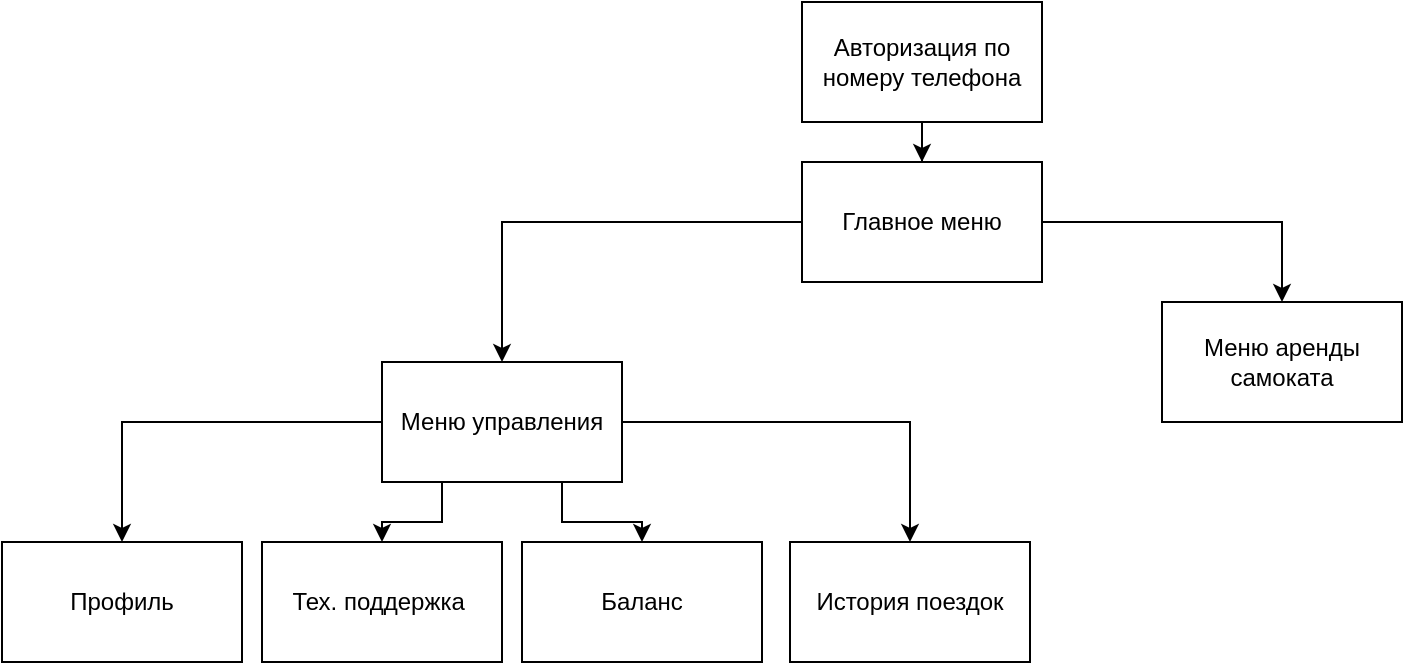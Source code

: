<mxfile version="22.1.2" type="github">
  <diagram name="Страница — 1" id="AJV-fSB4lBGNFQMtYqea">
    <mxGraphModel dx="1646" dy="455" grid="1" gridSize="10" guides="1" tooltips="1" connect="1" arrows="1" fold="1" page="1" pageScale="1" pageWidth="827" pageHeight="1169" math="0" shadow="0">
      <root>
        <mxCell id="0" />
        <mxCell id="1" parent="0" />
        <mxCell id="RflPQ-M5wOlGr6fXlBsH-3" style="edgeStyle=orthogonalEdgeStyle;rounded=0;orthogonalLoop=1;jettySize=auto;html=1;entryX=0.5;entryY=0;entryDx=0;entryDy=0;" edge="1" parent="1" source="RflPQ-M5wOlGr6fXlBsH-1" target="RflPQ-M5wOlGr6fXlBsH-2">
          <mxGeometry relative="1" as="geometry" />
        </mxCell>
        <mxCell id="RflPQ-M5wOlGr6fXlBsH-1" value="Авторизация по номеру телефона" style="rounded=0;whiteSpace=wrap;html=1;" vertex="1" parent="1">
          <mxGeometry x="380" y="240" width="120" height="60" as="geometry" />
        </mxCell>
        <mxCell id="RflPQ-M5wOlGr6fXlBsH-5" style="edgeStyle=orthogonalEdgeStyle;rounded=0;orthogonalLoop=1;jettySize=auto;html=1;entryX=0.5;entryY=0;entryDx=0;entryDy=0;" edge="1" parent="1" source="RflPQ-M5wOlGr6fXlBsH-2" target="RflPQ-M5wOlGr6fXlBsH-4">
          <mxGeometry relative="1" as="geometry" />
        </mxCell>
        <mxCell id="RflPQ-M5wOlGr6fXlBsH-16" style="edgeStyle=orthogonalEdgeStyle;rounded=0;orthogonalLoop=1;jettySize=auto;html=1;exitX=1;exitY=0.5;exitDx=0;exitDy=0;" edge="1" parent="1" source="RflPQ-M5wOlGr6fXlBsH-2" target="RflPQ-M5wOlGr6fXlBsH-15">
          <mxGeometry relative="1" as="geometry" />
        </mxCell>
        <mxCell id="RflPQ-M5wOlGr6fXlBsH-2" value="Главное меню" style="rounded=0;whiteSpace=wrap;html=1;" vertex="1" parent="1">
          <mxGeometry x="380" y="320" width="120" height="60" as="geometry" />
        </mxCell>
        <mxCell id="RflPQ-M5wOlGr6fXlBsH-10" style="edgeStyle=orthogonalEdgeStyle;rounded=0;orthogonalLoop=1;jettySize=auto;html=1;exitX=0;exitY=0.5;exitDx=0;exitDy=0;" edge="1" parent="1" source="RflPQ-M5wOlGr6fXlBsH-4" target="RflPQ-M5wOlGr6fXlBsH-7">
          <mxGeometry relative="1" as="geometry" />
        </mxCell>
        <mxCell id="RflPQ-M5wOlGr6fXlBsH-11" style="edgeStyle=orthogonalEdgeStyle;rounded=0;orthogonalLoop=1;jettySize=auto;html=1;exitX=0.25;exitY=1;exitDx=0;exitDy=0;" edge="1" parent="1" source="RflPQ-M5wOlGr6fXlBsH-4" target="RflPQ-M5wOlGr6fXlBsH-6">
          <mxGeometry relative="1" as="geometry" />
        </mxCell>
        <mxCell id="RflPQ-M5wOlGr6fXlBsH-12" style="edgeStyle=orthogonalEdgeStyle;rounded=0;orthogonalLoop=1;jettySize=auto;html=1;exitX=0.75;exitY=1;exitDx=0;exitDy=0;entryX=0.5;entryY=0;entryDx=0;entryDy=0;" edge="1" parent="1" source="RflPQ-M5wOlGr6fXlBsH-4" target="RflPQ-M5wOlGr6fXlBsH-8">
          <mxGeometry relative="1" as="geometry" />
        </mxCell>
        <mxCell id="RflPQ-M5wOlGr6fXlBsH-13" style="edgeStyle=orthogonalEdgeStyle;rounded=0;orthogonalLoop=1;jettySize=auto;html=1;exitX=1;exitY=0.5;exitDx=0;exitDy=0;entryX=0.5;entryY=0;entryDx=0;entryDy=0;" edge="1" parent="1" source="RflPQ-M5wOlGr6fXlBsH-4" target="RflPQ-M5wOlGr6fXlBsH-9">
          <mxGeometry relative="1" as="geometry" />
        </mxCell>
        <mxCell id="RflPQ-M5wOlGr6fXlBsH-4" value="Меню управления" style="rounded=0;whiteSpace=wrap;html=1;" vertex="1" parent="1">
          <mxGeometry x="170" y="420" width="120" height="60" as="geometry" />
        </mxCell>
        <mxCell id="RflPQ-M5wOlGr6fXlBsH-6" value="Тех. поддержка&amp;nbsp;" style="rounded=0;whiteSpace=wrap;html=1;" vertex="1" parent="1">
          <mxGeometry x="110" y="510" width="120" height="60" as="geometry" />
        </mxCell>
        <mxCell id="RflPQ-M5wOlGr6fXlBsH-7" value="Профиль" style="rounded=0;whiteSpace=wrap;html=1;" vertex="1" parent="1">
          <mxGeometry x="-20" y="510" width="120" height="60" as="geometry" />
        </mxCell>
        <mxCell id="RflPQ-M5wOlGr6fXlBsH-8" value="Баланс" style="rounded=0;whiteSpace=wrap;html=1;" vertex="1" parent="1">
          <mxGeometry x="240" y="510" width="120" height="60" as="geometry" />
        </mxCell>
        <mxCell id="RflPQ-M5wOlGr6fXlBsH-9" value="История поездок" style="rounded=0;whiteSpace=wrap;html=1;" vertex="1" parent="1">
          <mxGeometry x="374" y="510" width="120" height="60" as="geometry" />
        </mxCell>
        <mxCell id="RflPQ-M5wOlGr6fXlBsH-15" value="Меню аренды самоката" style="rounded=0;whiteSpace=wrap;html=1;" vertex="1" parent="1">
          <mxGeometry x="560" y="390" width="120" height="60" as="geometry" />
        </mxCell>
      </root>
    </mxGraphModel>
  </diagram>
</mxfile>
